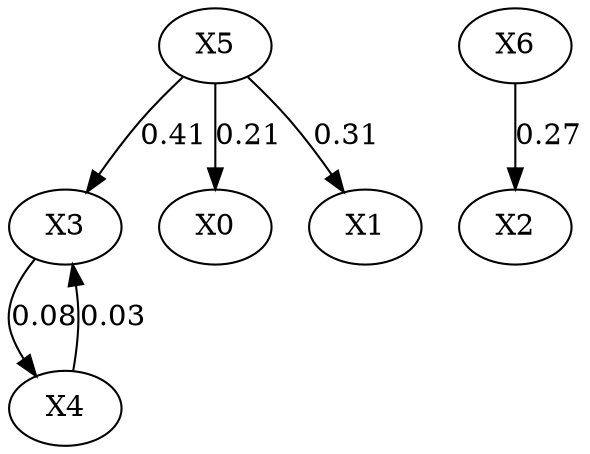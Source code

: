 digraph {
	3 -> 4 [label=0.08]
	4 -> 3 [label=0.03]
	5 -> 0 [label=0.21]
	5 -> 1 [label=0.31]
	5 -> 3 [label=0.41]
	6 -> 2 [label=0.27]
	0 [label=X0]
	1 [label=X1]
	2 [label=X2]
	3 [label=X3]
	4 [label=X4]
	5 [label=X5]
	6 [label=X6]
}
